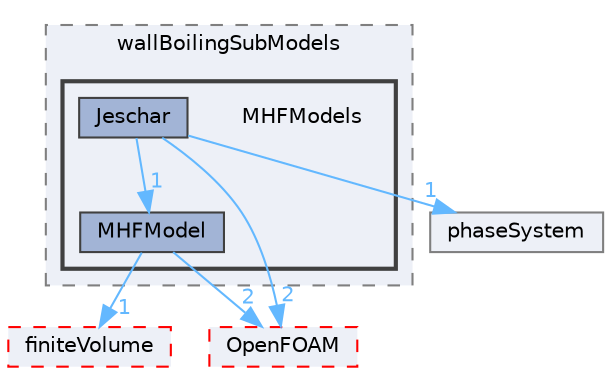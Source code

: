 digraph "src/phaseSystemModels/reactingEuler/multiphaseSystem/derivedFvPatchFields/wallBoilingSubModels/MHFModels"
{
 // LATEX_PDF_SIZE
  bgcolor="transparent";
  edge [fontname=Helvetica,fontsize=10,labelfontname=Helvetica,labelfontsize=10];
  node [fontname=Helvetica,fontsize=10,shape=box,height=0.2,width=0.4];
  compound=true
  subgraph clusterdir_ea8b62f2044edae098ab01ad23036473 {
    graph [ bgcolor="#edf0f7", pencolor="grey50", label="wallBoilingSubModels", fontname=Helvetica,fontsize=10 style="filled,dashed", URL="dir_ea8b62f2044edae098ab01ad23036473.html",tooltip=""]
  subgraph clusterdir_863714129e1e98c8654df336ef2529e0 {
    graph [ bgcolor="#edf0f7", pencolor="grey25", label="", fontname=Helvetica,fontsize=10 style="filled,bold", URL="dir_863714129e1e98c8654df336ef2529e0.html",tooltip=""]
    dir_863714129e1e98c8654df336ef2529e0 [shape=plaintext, label="MHFModels"];
  dir_79273af51f6063a2f9426da37c2cb4c3 [label="Jeschar", fillcolor="#a2b4d6", color="grey25", style="filled", URL="dir_79273af51f6063a2f9426da37c2cb4c3.html",tooltip=""];
  dir_4940eef44ee6a2df9a92899ab79ea3da [label="MHFModel", fillcolor="#a2b4d6", color="grey25", style="filled", URL="dir_4940eef44ee6a2df9a92899ab79ea3da.html",tooltip=""];
  }
  }
  dir_9bd15774b555cf7259a6fa18f99fe99b [label="finiteVolume", fillcolor="#edf0f7", color="red", style="filled,dashed", URL="dir_9bd15774b555cf7259a6fa18f99fe99b.html",tooltip=""];
  dir_c5473ff19b20e6ec4dfe5c310b3778a8 [label="OpenFOAM", fillcolor="#edf0f7", color="red", style="filled,dashed", URL="dir_c5473ff19b20e6ec4dfe5c310b3778a8.html",tooltip=""];
  dir_dfe19b54a98af0254be9d6c989217747 [label="phaseSystem", fillcolor="#edf0f7", color="grey50", style="filled", URL="dir_dfe19b54a98af0254be9d6c989217747.html",tooltip=""];
  dir_79273af51f6063a2f9426da37c2cb4c3->dir_4940eef44ee6a2df9a92899ab79ea3da [headlabel="1", labeldistance=1.5 headhref="dir_001990_002395.html" href="dir_001990_002395.html" color="steelblue1" fontcolor="steelblue1"];
  dir_79273af51f6063a2f9426da37c2cb4c3->dir_c5473ff19b20e6ec4dfe5c310b3778a8 [headlabel="2", labeldistance=1.5 headhref="dir_001990_002695.html" href="dir_001990_002695.html" color="steelblue1" fontcolor="steelblue1"];
  dir_79273af51f6063a2f9426da37c2cb4c3->dir_dfe19b54a98af0254be9d6c989217747 [headlabel="1", labeldistance=1.5 headhref="dir_001990_002906.html" href="dir_001990_002906.html" color="steelblue1" fontcolor="steelblue1"];
  dir_4940eef44ee6a2df9a92899ab79ea3da->dir_9bd15774b555cf7259a6fa18f99fe99b [headlabel="1", labeldistance=1.5 headhref="dir_002395_001387.html" href="dir_002395_001387.html" color="steelblue1" fontcolor="steelblue1"];
  dir_4940eef44ee6a2df9a92899ab79ea3da->dir_c5473ff19b20e6ec4dfe5c310b3778a8 [headlabel="2", labeldistance=1.5 headhref="dir_002395_002695.html" href="dir_002395_002695.html" color="steelblue1" fontcolor="steelblue1"];
}
